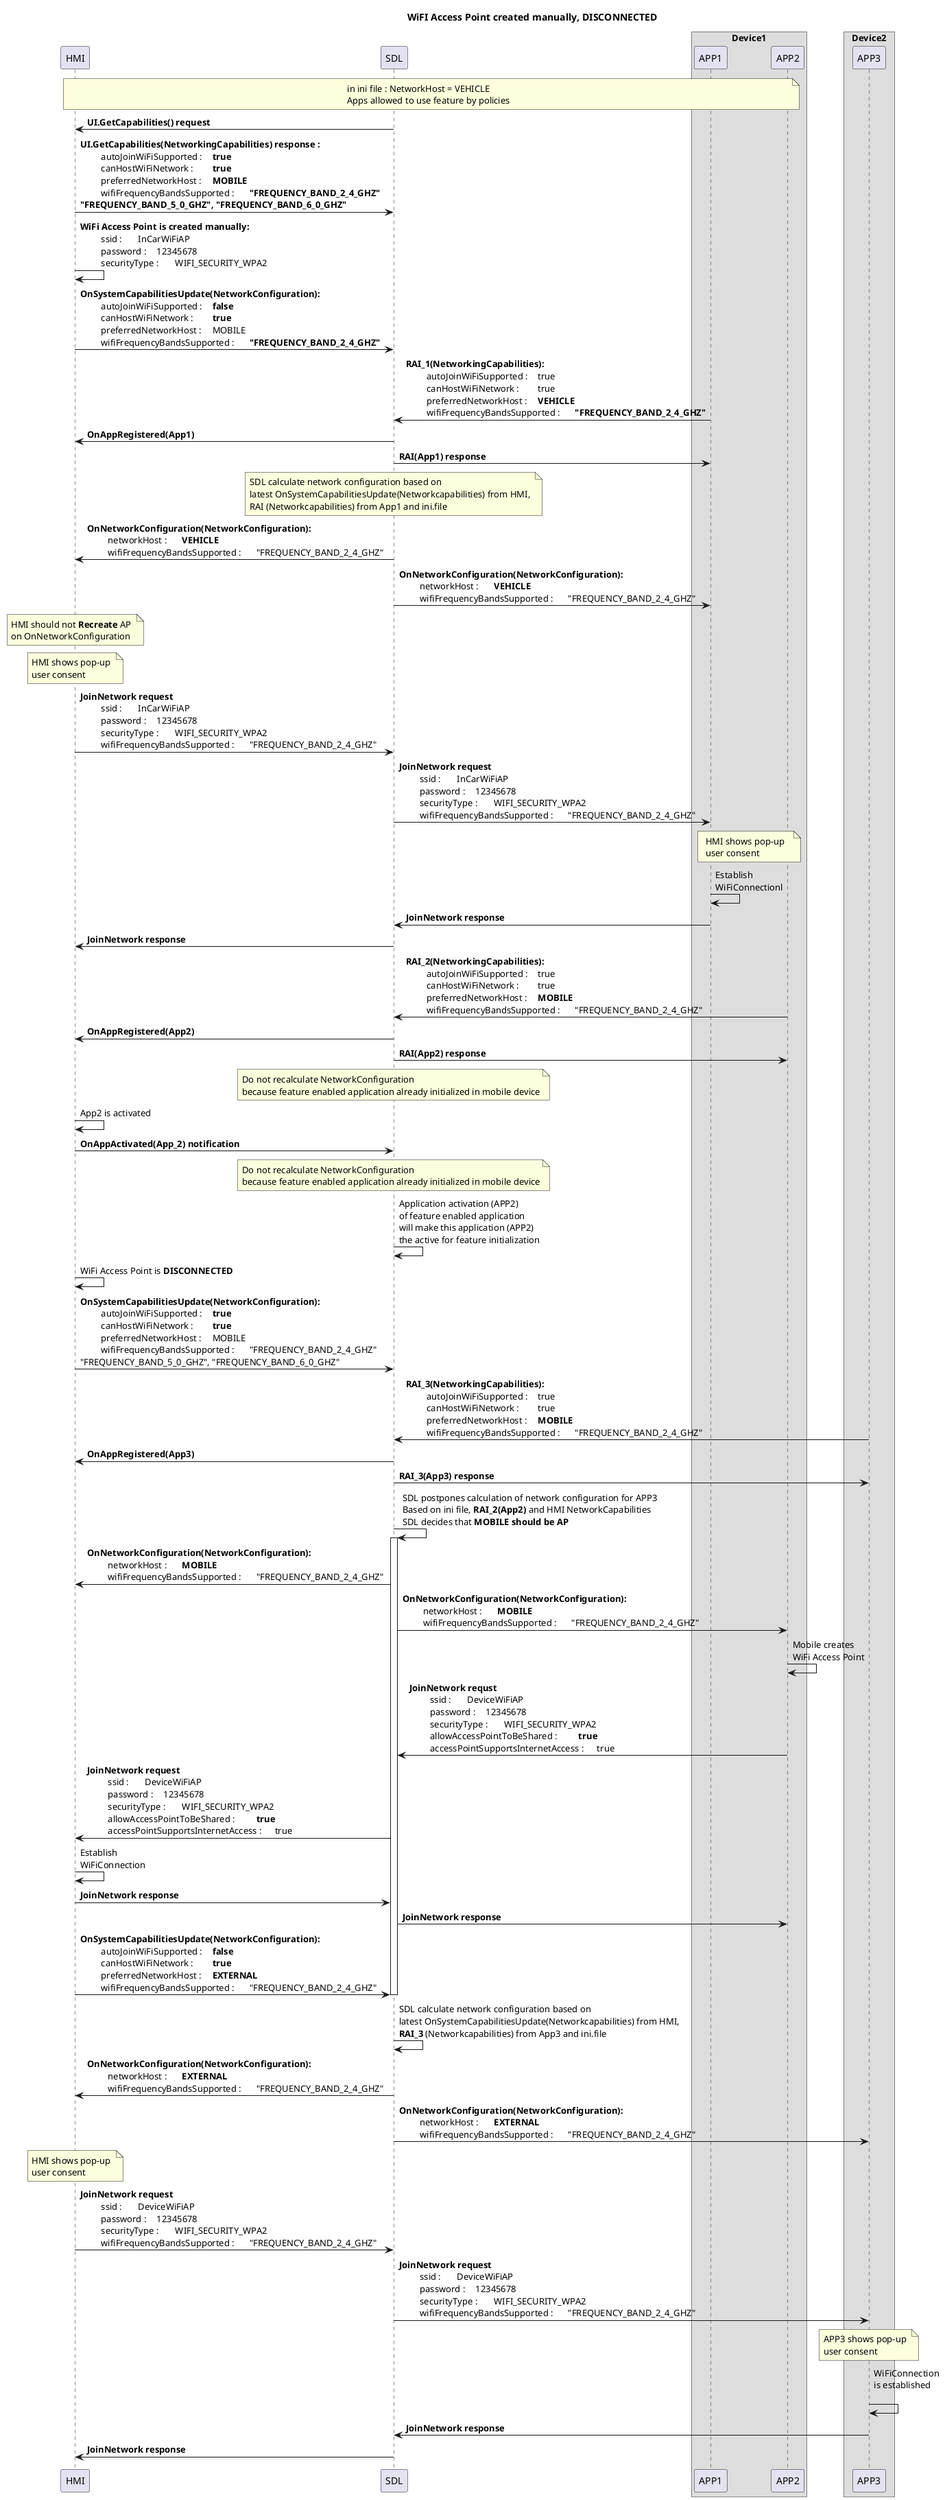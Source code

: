 @startuml
!pragma teoz true


title WiFI Access Point created manually, DISCONNECTED
participant HMI
participant SDL
box "Device1"
participant APP1
participant APP2
end box

box "Device2"
participant APP3
end box

note over HMI, APP2: in ini file : NetworkHost = VEHICLE \n\
Apps allowed to use feature by policies

SDL -> HMI : <b>UI.GetCapabilities() request
HMI -> SDL : <b>UI.GetCapabilities(NetworkingCapabilities) response : \n\
\t autoJoinWiFiSupported : \t **true** \n\
\t canHostWiFiNetwork : \t **true**  \n\
\t preferredNetworkHost : \t **MOBILE** \n\
\t wifiFrequencyBandsSupported : \t **"FREQUENCY_BAND_2_4_GHZ"** \n\
**"FREQUENCY_BAND_5_0_GHZ", "FREQUENCY_BAND_6_0_GHZ" **

HMI -> HMI : **WiFi Access Point is created manually:** \n\
\t ssid : \t InCarWiFiAP \n\
\t password : \t 12345678 \n\
\t securityType : \t WIFI_SECURITY_WPA2 

HMI -> SDL:  <b>OnSystemCapabilitiesUpdate(NetworkConfiguration): \n\
\t autoJoinWiFiSupported : \t **false** \n\
\t canHostWiFiNetwork : \t **true**  \n\
\t preferredNetworkHost : \t MOBILE \n\
\t wifiFrequencyBandsSupported : \t **"FREQUENCY_BAND_2_4_GHZ"** 

APP1 -> SDL : <b>RAI_1(NetworkingCapabilities): \n\
\t autoJoinWiFiSupported : \t true \n\
\t canHostWiFiNetwork : \t true \n\
\t preferredNetworkHost : \t **VEHICLE** \n\
\t wifiFrequencyBandsSupported : \t **"FREQUENCY_BAND_2_4_GHZ"** 

SDL -> HMI : <b>OnAppRegistered(App1) 
SDL -> APP1 : <b>RAI(App1) response 

note over SDL: SDL calculate network configuration based on \n\
latest OnSystemCapabilitiesUpdate(Networkcapabilities) from HMI, \n\
RAI (Networkcapabilities) from App1 and ini.file

SDL -> HMI:  <b>OnNetworkConfiguration(NetworkConfiguration): \n\
\t networkHost : \t **VEHICLE** \n\
\t wifiFrequencyBandsSupported : \t "FREQUENCY_BAND_2_4_GHZ" 

SDL -> APP1:  <b>OnNetworkConfiguration(NetworkConfiguration): \n\
\t networkHost : \t **VEHICLE** \n\
\t wifiFrequencyBandsSupported : \t "FREQUENCY_BAND_2_4_GHZ"

note over HMI: HMI should not **Recreate** AP \n\
on OnNetworkConfiguration

note over HMI: HMI shows pop-up \n\
user consent 

HMI -> SDL: <b>JoinNetwork request \n\
\t ssid : \t InCarWiFiAP \n\
\t password : \t 12345678 \n\
\t securityType : \t WIFI_SECURITY_WPA2 \n\
\t wifiFrequencyBandsSupported : \t "FREQUENCY_BAND_2_4_GHZ" 

SDL -> APP1: <b>JoinNetwork request \n\
\t ssid : \t InCarWiFiAP \n\
\t password : \t 12345678 \n\
\t securityType : \t WIFI_SECURITY_WPA2 \n\
\t wifiFrequencyBandsSupported : \t "FREQUENCY_BAND_2_4_GHZ" 

note over APP1, APP2: HMI shows pop-up \n\
user consent 

APP1 -> APP1 : Establish  \n\
WiFiConnectionl

APP1 -> SDL : <b>JoinNetwork response
SDL -> HMI : <b>JoinNetwork response

APP2 -> SDL : <b>RAI_2(NetworkingCapabilities): \n\
\t autoJoinWiFiSupported : \t true \n\
\t canHostWiFiNetwork : \t true \n\
\t preferredNetworkHost : \t **MOBILE** \n\
\t wifiFrequencyBandsSupported : \t "FREQUENCY_BAND_2_4_GHZ" 


SDL -> HMI : <b>OnAppRegistered(App2) 
SDL -> APP2 : <b>RAI(App2) response 

note over SDL : Do not recalculate NetworkConfiguration \n\
because feature enabled application already initialized in mobile device 


HMI -> HMI: App2 is activated

HMI -> SDL: <b>OnAppActivated(App_2) notification

note over SDL : Do not recalculate NetworkConfiguration \n\
because feature enabled application already initialized in mobile device 


SDL -> SDL : Application activation (APP2)\n\
of feature enabled application \n\
will make this application (APP2)  \n\
the active for feature initialization

HMI -> HMI : WiFi Access Point is **DISCONNECTED**


HMI -> SDL:  <b>OnSystemCapabilitiesUpdate(NetworkConfiguration): \n\
\t autoJoinWiFiSupported : \t **true** \n\
\t canHostWiFiNetwork : \t **true**  \n\
\t preferredNetworkHost : \t MOBILE \n\
\t wifiFrequencyBandsSupported : \t "FREQUENCY_BAND_2_4_GHZ" \n\
"FREQUENCY_BAND_5_0_GHZ", "FREQUENCY_BAND_6_0_GHZ" 


APP3 -> SDL : <b>RAI_3(NetworkingCapabilities): \n\
\t autoJoinWiFiSupported : \t true \n\
\t canHostWiFiNetwork : \t true \n\
\t preferredNetworkHost : \t **MOBILE** \n\
\t wifiFrequencyBandsSupported : \t "FREQUENCY_BAND_2_4_GHZ" 

SDL -> HMI : <b>OnAppRegistered(App3) 
SDL -> APP3 : <b>RAI_3(App3) response 

SDL -> SDL : SDL postpones calculation of network configuration for APP3 \n\
Based on ini file, **RAI_2(App2)** and HMI NetworkCapabilities\n\
SDL decides that **MOBILE should be AP** 

activate SDL

SDL -> HMI:  <b>OnNetworkConfiguration(NetworkConfiguration): \n\
\t networkHost : \t **MOBILE** \n\
\t wifiFrequencyBandsSupported : \t "FREQUENCY_BAND_2_4_GHZ" 

SDL -> APP2:  <b>OnNetworkConfiguration(NetworkConfiguration): \n\
\t networkHost : \t **MOBILE** \n\
\t wifiFrequencyBandsSupported : \t "FREQUENCY_BAND_2_4_GHZ"

APP2 -> APP2 : Mobile creates \n\
WiFi Access Point

APP2 -> SDL: <b>JoinNetwork requst \n\
\t ssid : \t DeviceWiFiAP \n\
\t password : \t 12345678 \n\
\t securityType : \t WIFI_SECURITY_WPA2 \n\
\t allowAccessPointToBeShared : \t **true** \n\
\t accessPointSupportsInternetAccess : \t true

SDL -> HMI: <b>JoinNetwork request \n\
\t ssid : \t DeviceWiFiAP \n\
\t password : \t 12345678 \n\
\t securityType : \t WIFI_SECURITY_WPA2 \n\
\t allowAccessPointToBeShared : \t **true** \n\
\t accessPointSupportsInternetAccess : \t true

HMI -> HMI : Establish \n\
WiFiConnection

HMI -> SDL : <b>JoinNetwork response
SDL -> APP2 : <b>JoinNetwork response



HMI -> SDL:  <b>OnSystemCapabilitiesUpdate(NetworkConfiguration): \n\
\t autoJoinWiFiSupported : \t **false** \n\
\t canHostWiFiNetwork : \t **true**  \n\
\t preferredNetworkHost : \t **EXTERNAL** \n\
\t wifiFrequencyBandsSupported : \t "FREQUENCY_BAND_2_4_GHZ" 

deactivate SDL

SDL -> SDL : SDL calculate network configuration based on \n\
latest OnSystemCapabilitiesUpdate(Networkcapabilities) from HMI, \n\
**RAI_3** (Networkcapabilities) from App3 and ini.file

SDL -> HMI:  <b>OnNetworkConfiguration(NetworkConfiguration): \n\
\t networkHost : \t **EXTERNAL** \n\
\t wifiFrequencyBandsSupported : \t "FREQUENCY_BAND_2_4_GHZ" 

SDL -> APP3:  <b>OnNetworkConfiguration(NetworkConfiguration): \n\
\t networkHost : \t **EXTERNAL** \n\
\t wifiFrequencyBandsSupported : \t "FREQUENCY_BAND_2_4_GHZ"

note over HMI: HMI shows pop-up \n\
user consent 

HMI -> SDL: <b>JoinNetwork request\n\
\t ssid : \t DeviceWiFiAP \n\
\t password : \t 12345678 \n\
\t securityType : \t WIFI_SECURITY_WPA2 \n\
\t wifiFrequencyBandsSupported : \t "FREQUENCY_BAND_2_4_GHZ" 

SDL -> APP3: <b>JoinNetwork request\n\
\t ssid : \t DeviceWiFiAP \n\
\t password : \t 12345678 \n\
\t securityType : \t WIFI_SECURITY_WPA2 \n\
\t wifiFrequencyBandsSupported : \t "FREQUENCY_BAND_2_4_GHZ" 

note over APP3: APP3 shows pop-up \n\
user consent 

APP3 -> APP3 : WiFiConnection \n\
is established \n\

APP3 -> SDL: <b>JoinNetwork response
SDL -> HMI: <b>JoinNetwork response

@enduml
